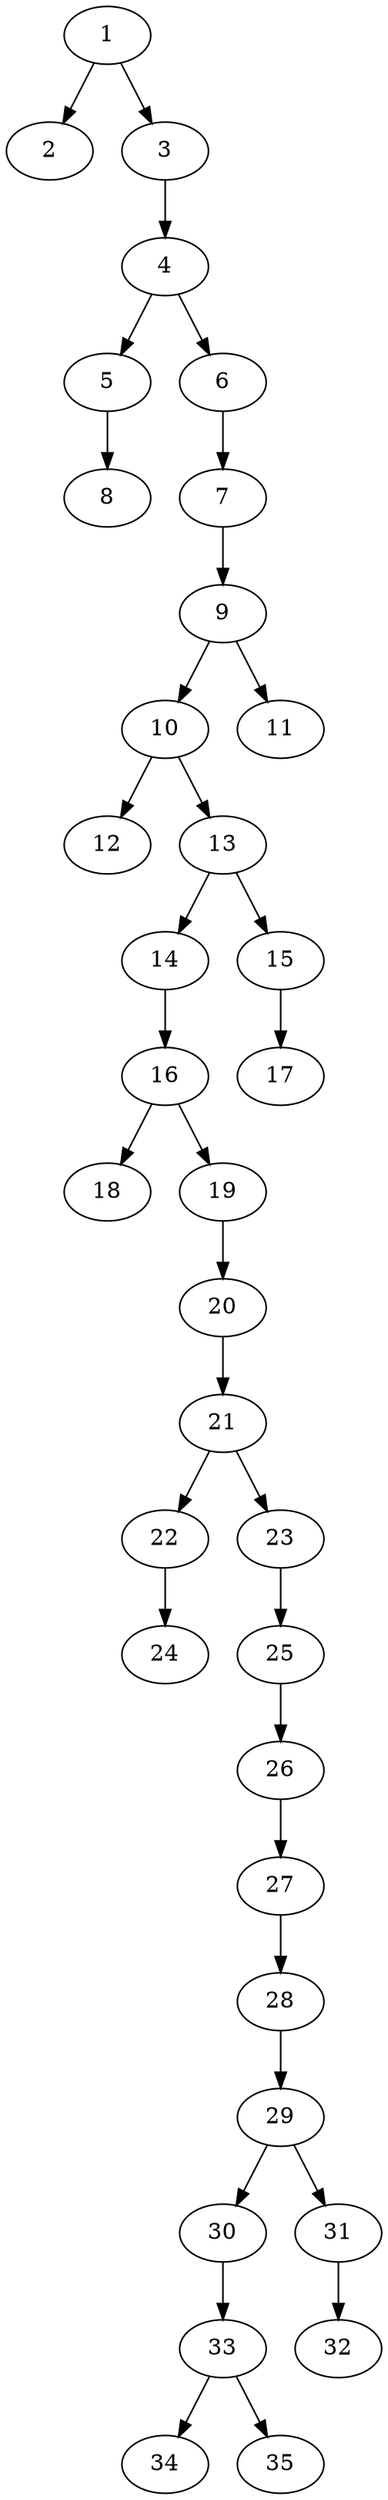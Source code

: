// DAG automatically generated by daggen at Thu Oct  3 14:05:38 2019
// ./daggen --dot -n 35 --ccr 0.5 --fat 0.3 --regular 0.7 --density 0.5 --mindata 5242880 --maxdata 52428800 
digraph G {
  1 [size="23095296", alpha="0.17", expect_size="11547648"] 
  1 -> 2 [size ="11547648"]
  1 -> 3 [size ="11547648"]
  2 [size="102574080", alpha="0.02", expect_size="51287040"] 
  3 [size="66459648", alpha="0.07", expect_size="33229824"] 
  3 -> 4 [size ="33229824"]
  4 [size="15818752", alpha="0.07", expect_size="7909376"] 
  4 -> 5 [size ="7909376"]
  4 -> 6 [size ="7909376"]
  5 [size="101623808", alpha="0.10", expect_size="50811904"] 
  5 -> 8 [size ="50811904"]
  6 [size="88201216", alpha="0.08", expect_size="44100608"] 
  6 -> 7 [size ="44100608"]
  7 [size="69398528", alpha="0.14", expect_size="34699264"] 
  7 -> 9 [size ="34699264"]
  8 [size="98705408", alpha="0.04", expect_size="49352704"] 
  9 [size="44990464", alpha="0.12", expect_size="22495232"] 
  9 -> 10 [size ="22495232"]
  9 -> 11 [size ="22495232"]
  10 [size="64700416", alpha="0.04", expect_size="32350208"] 
  10 -> 12 [size ="32350208"]
  10 -> 13 [size ="32350208"]
  11 [size="24745984", alpha="0.14", expect_size="12372992"] 
  12 [size="11268096", alpha="0.17", expect_size="5634048"] 
  13 [size="20664320", alpha="0.05", expect_size="10332160"] 
  13 -> 14 [size ="10332160"]
  13 -> 15 [size ="10332160"]
  14 [size="52824064", alpha="0.06", expect_size="26412032"] 
  14 -> 16 [size ="26412032"]
  15 [size="85385216", alpha="0.07", expect_size="42692608"] 
  15 -> 17 [size ="42692608"]
  16 [size="38252544", alpha="0.05", expect_size="19126272"] 
  16 -> 18 [size ="19126272"]
  16 -> 19 [size ="19126272"]
  17 [size="77830144", alpha="0.03", expect_size="38915072"] 
  18 [size="50395136", alpha="0.13", expect_size="25197568"] 
  19 [size="71055360", alpha="0.09", expect_size="35527680"] 
  19 -> 20 [size ="35527680"]
  20 [size="32716800", alpha="0.01", expect_size="16358400"] 
  20 -> 21 [size ="16358400"]
  21 [size="51109888", alpha="0.17", expect_size="25554944"] 
  21 -> 22 [size ="25554944"]
  21 -> 23 [size ="25554944"]
  22 [size="21174272", alpha="0.12", expect_size="10587136"] 
  22 -> 24 [size ="10587136"]
  23 [size="99917824", alpha="0.18", expect_size="49958912"] 
  23 -> 25 [size ="49958912"]
  24 [size="28096512", alpha="0.06", expect_size="14048256"] 
  25 [size="57196544", alpha="0.13", expect_size="28598272"] 
  25 -> 26 [size ="28598272"]
  26 [size="90880000", alpha="0.17", expect_size="45440000"] 
  26 -> 27 [size ="45440000"]
  27 [size="21876736", alpha="0.13", expect_size="10938368"] 
  27 -> 28 [size ="10938368"]
  28 [size="34656256", alpha="0.08", expect_size="17328128"] 
  28 -> 29 [size ="17328128"]
  29 [size="95537152", alpha="0.10", expect_size="47768576"] 
  29 -> 30 [size ="47768576"]
  29 -> 31 [size ="47768576"]
  30 [size="42391552", alpha="0.04", expect_size="21195776"] 
  30 -> 33 [size ="21195776"]
  31 [size="49121280", alpha="0.01", expect_size="24560640"] 
  31 -> 32 [size ="24560640"]
  32 [size="33970176", alpha="0.17", expect_size="16985088"] 
  33 [size="89024512", alpha="0.16", expect_size="44512256"] 
  33 -> 34 [size ="44512256"]
  33 -> 35 [size ="44512256"]
  34 [size="81514496", alpha="0.04", expect_size="40757248"] 
  35 [size="16773120", alpha="0.08", expect_size="8386560"] 
}
